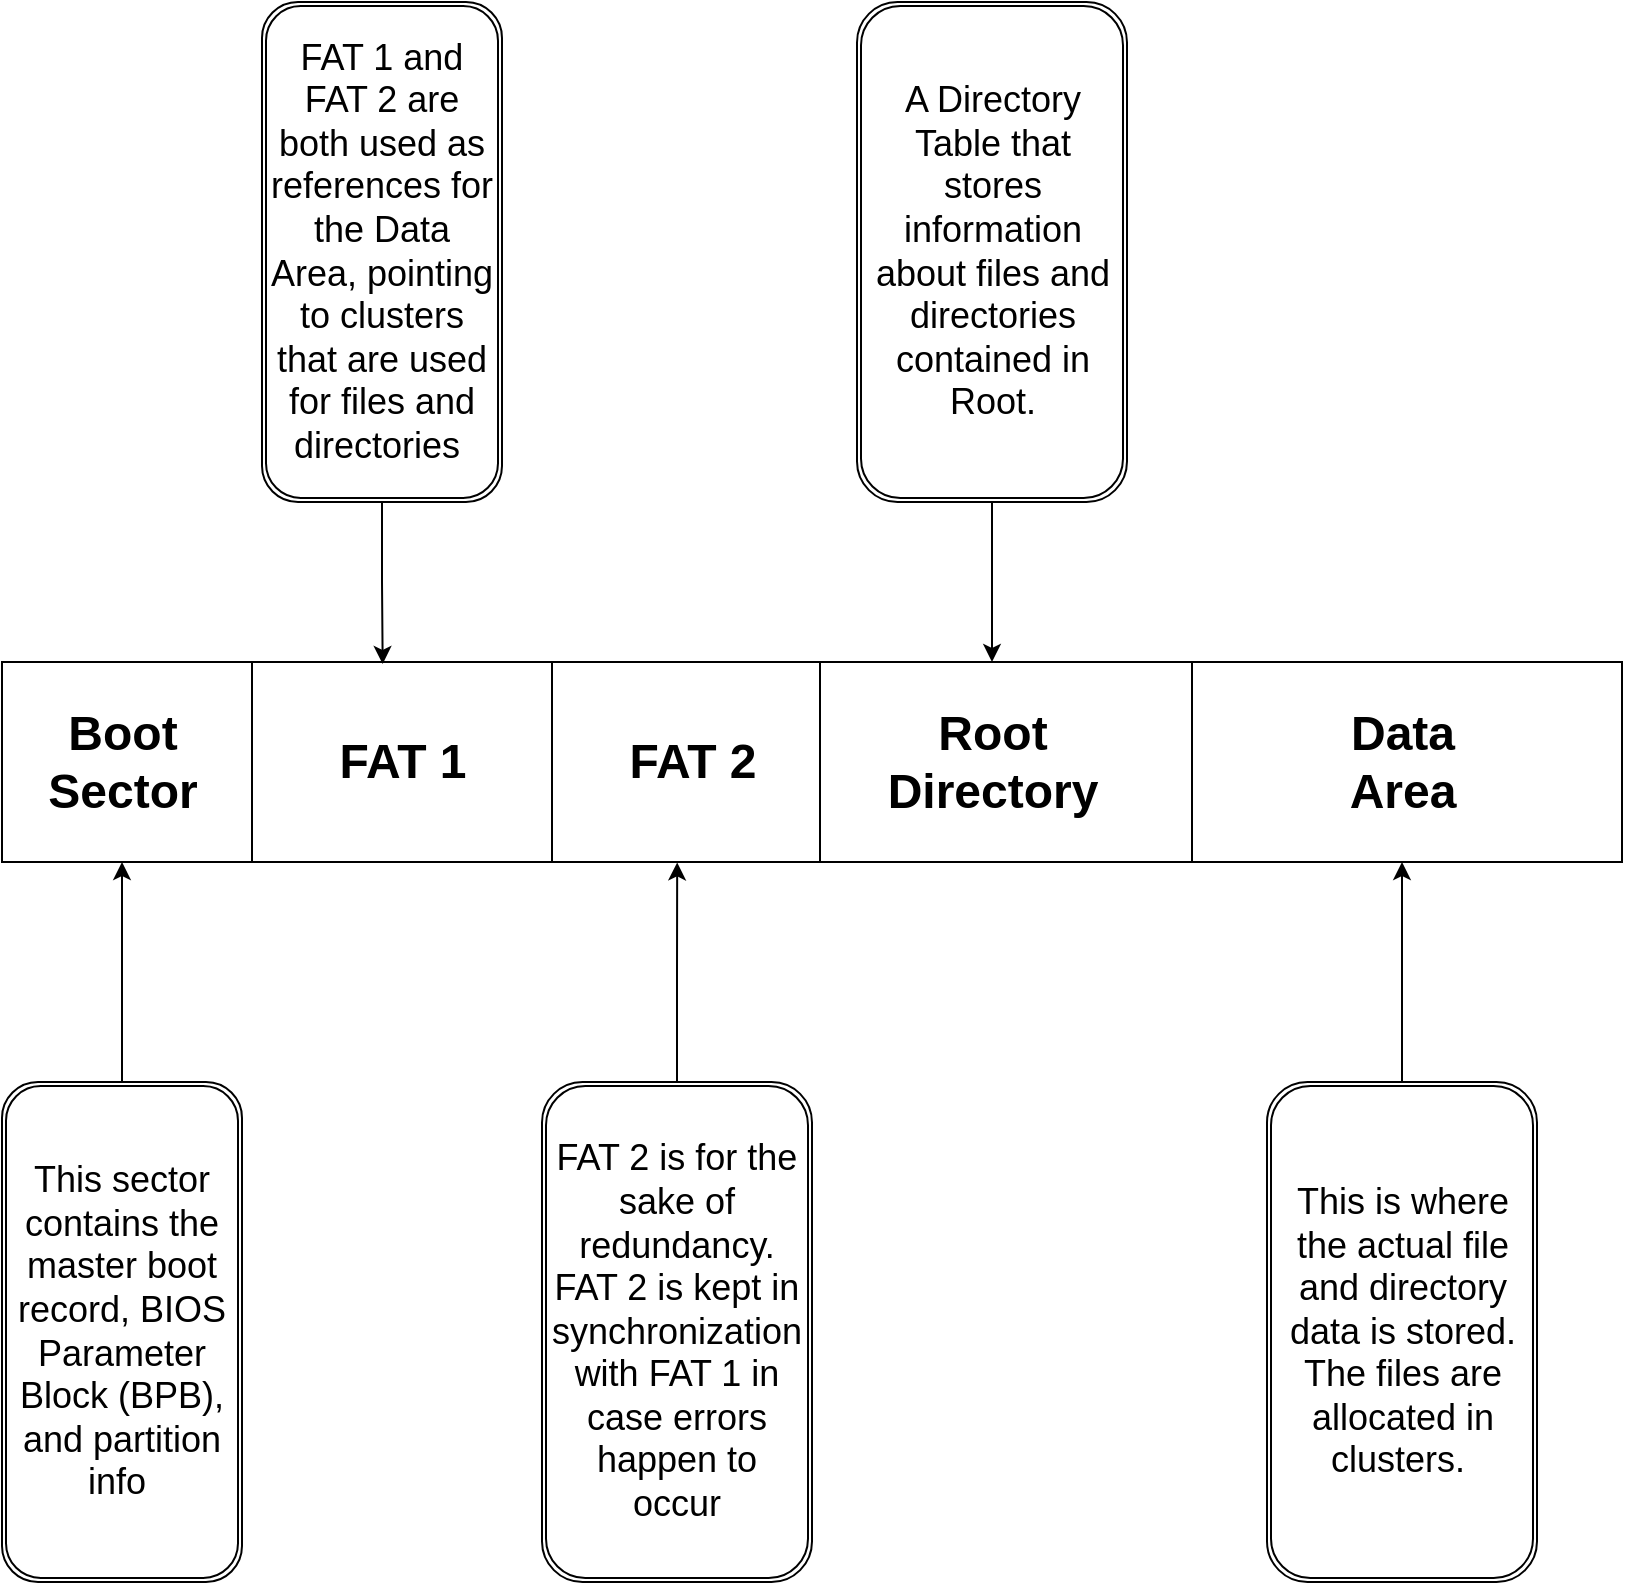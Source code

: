 <mxfile version="15.2.9" type="github">
  <diagram id="prtHgNgQTEPvFCAcTncT" name="Page-1">
    <mxGraphModel dx="1038" dy="521" grid="1" gridSize="10" guides="1" tooltips="1" connect="1" arrows="1" fold="1" page="1" pageScale="1" pageWidth="827" pageHeight="1169" math="0" shadow="0">
      <root>
        <mxCell id="0" />
        <mxCell id="1" parent="0" />
        <mxCell id="b9YMpVK1cU2BV_z4t6fd-1" value="" style="rounded=0;whiteSpace=wrap;html=1;" vertex="1" parent="1">
          <mxGeometry x="10" y="400" width="810" height="100" as="geometry" />
        </mxCell>
        <mxCell id="b9YMpVK1cU2BV_z4t6fd-9" value="Boot&lt;br&gt;Sector" style="text;strokeColor=none;fillColor=none;html=1;fontSize=24;fontStyle=1;verticalAlign=middle;align=center;" vertex="1" parent="1">
          <mxGeometry x="20" y="400" width="100" height="100" as="geometry" />
        </mxCell>
        <mxCell id="b9YMpVK1cU2BV_z4t6fd-10" value="" style="line;strokeWidth=1;direction=south;html=1;" vertex="1" parent="1">
          <mxGeometry x="414" y="400" width="10" height="100" as="geometry" />
        </mxCell>
        <mxCell id="b9YMpVK1cU2BV_z4t6fd-11" value="" style="line;strokeWidth=1;direction=south;html=1;" vertex="1" parent="1">
          <mxGeometry x="600" y="400" width="10" height="100" as="geometry" />
        </mxCell>
        <mxCell id="b9YMpVK1cU2BV_z4t6fd-12" value="" style="line;strokeWidth=1;direction=south;html=1;" vertex="1" parent="1">
          <mxGeometry x="280" y="400" width="10" height="100" as="geometry" />
        </mxCell>
        <mxCell id="b9YMpVK1cU2BV_z4t6fd-13" value="FAT 1" style="text;strokeColor=none;fillColor=none;html=1;fontSize=24;fontStyle=1;verticalAlign=middle;align=center;" vertex="1" parent="1">
          <mxGeometry x="140" y="400" width="140" height="100" as="geometry" />
        </mxCell>
        <mxCell id="b9YMpVK1cU2BV_z4t6fd-14" value="FAT 2" style="text;strokeColor=none;fillColor=none;html=1;fontSize=24;fontStyle=1;verticalAlign=middle;align=center;" vertex="1" parent="1">
          <mxGeometry x="290" y="400" width="130" height="100" as="geometry" />
        </mxCell>
        <mxCell id="b9YMpVK1cU2BV_z4t6fd-15" value="" style="line;strokeWidth=1;direction=south;html=1;" vertex="1" parent="1">
          <mxGeometry x="130" y="400" width="10" height="100" as="geometry" />
        </mxCell>
        <mxCell id="b9YMpVK1cU2BV_z4t6fd-17" value="Root&lt;br&gt;Directory" style="text;strokeColor=none;fillColor=none;html=1;fontSize=24;fontStyle=1;verticalAlign=middle;align=center;" vertex="1" parent="1">
          <mxGeometry x="420" y="400" width="170" height="100" as="geometry" />
        </mxCell>
        <mxCell id="b9YMpVK1cU2BV_z4t6fd-18" value="Data&lt;br&gt;Area" style="text;strokeColor=none;fillColor=none;html=1;fontSize=24;fontStyle=1;verticalAlign=middle;align=center;" vertex="1" parent="1">
          <mxGeometry x="600" y="400" width="220" height="100" as="geometry" />
        </mxCell>
        <mxCell id="b9YMpVK1cU2BV_z4t6fd-22" style="edgeStyle=orthogonalEdgeStyle;rounded=0;orthogonalLoop=1;jettySize=auto;html=1;entryX=0.5;entryY=1;entryDx=0;entryDy=0;" edge="1" parent="1" source="b9YMpVK1cU2BV_z4t6fd-20" target="b9YMpVK1cU2BV_z4t6fd-9">
          <mxGeometry relative="1" as="geometry" />
        </mxCell>
        <mxCell id="b9YMpVK1cU2BV_z4t6fd-20" value="&lt;font style=&quot;font-size: 18px&quot;&gt;This sector contains the master boot record, BIOS Parameter Block (BPB), and partition info&amp;nbsp;&lt;/font&gt;" style="shape=ext;double=1;rounded=1;whiteSpace=wrap;html=1;strokeWidth=1;" vertex="1" parent="1">
          <mxGeometry x="10" y="610" width="120" height="250" as="geometry" />
        </mxCell>
        <mxCell id="b9YMpVK1cU2BV_z4t6fd-26" style="edgeStyle=orthogonalEdgeStyle;rounded=0;orthogonalLoop=1;jettySize=auto;html=1;entryX=0.431;entryY=0.01;entryDx=0;entryDy=0;entryPerimeter=0;" edge="1" parent="1" source="b9YMpVK1cU2BV_z4t6fd-25" target="b9YMpVK1cU2BV_z4t6fd-13">
          <mxGeometry relative="1" as="geometry" />
        </mxCell>
        <mxCell id="b9YMpVK1cU2BV_z4t6fd-25" value="&lt;font style=&quot;font-size: 18px&quot;&gt;FAT 1 and FAT 2 are both used as references for the Data Area, pointing to clusters that are used for files and directories&amp;nbsp;&lt;/font&gt;" style="shape=ext;double=1;rounded=1;whiteSpace=wrap;html=1;strokeWidth=1;" vertex="1" parent="1">
          <mxGeometry x="140" y="70" width="120" height="250" as="geometry" />
        </mxCell>
        <mxCell id="b9YMpVK1cU2BV_z4t6fd-29" style="edgeStyle=orthogonalEdgeStyle;rounded=0;orthogonalLoop=1;jettySize=auto;html=1;entryX=0.443;entryY=1.002;entryDx=0;entryDy=0;entryPerimeter=0;" edge="1" parent="1" source="b9YMpVK1cU2BV_z4t6fd-27" target="b9YMpVK1cU2BV_z4t6fd-14">
          <mxGeometry relative="1" as="geometry" />
        </mxCell>
        <mxCell id="b9YMpVK1cU2BV_z4t6fd-27" value="&lt;span style=&quot;font-size: 18px&quot;&gt;FAT 2 is for the sake of redundancy. FAT 2 is kept in synchronization with FAT 1 in case errors happen to occur&lt;/span&gt;" style="shape=ext;double=1;rounded=1;whiteSpace=wrap;html=1;strokeWidth=1;" vertex="1" parent="1">
          <mxGeometry x="280" y="610" width="135" height="250" as="geometry" />
        </mxCell>
        <mxCell id="b9YMpVK1cU2BV_z4t6fd-31" style="edgeStyle=orthogonalEdgeStyle;rounded=0;orthogonalLoop=1;jettySize=auto;html=1;entryX=0.5;entryY=0;entryDx=0;entryDy=0;" edge="1" parent="1" source="b9YMpVK1cU2BV_z4t6fd-30" target="b9YMpVK1cU2BV_z4t6fd-17">
          <mxGeometry relative="1" as="geometry" />
        </mxCell>
        <mxCell id="b9YMpVK1cU2BV_z4t6fd-30" value="&lt;span style=&quot;font-size: 18px&quot;&gt;A Directory Table that stores information about files and directories contained in Root.&lt;/span&gt;" style="shape=ext;double=1;rounded=1;whiteSpace=wrap;html=1;strokeWidth=1;" vertex="1" parent="1">
          <mxGeometry x="437.5" y="70" width="135" height="250" as="geometry" />
        </mxCell>
        <mxCell id="b9YMpVK1cU2BV_z4t6fd-33" style="edgeStyle=orthogonalEdgeStyle;rounded=0;orthogonalLoop=1;jettySize=auto;html=1;entryX=0.5;entryY=1;entryDx=0;entryDy=0;" edge="1" parent="1" source="b9YMpVK1cU2BV_z4t6fd-32" target="b9YMpVK1cU2BV_z4t6fd-18">
          <mxGeometry relative="1" as="geometry" />
        </mxCell>
        <mxCell id="b9YMpVK1cU2BV_z4t6fd-32" value="&lt;span style=&quot;font-size: 18px&quot;&gt;This is where the actual file and directory data is stored. The files are allocated in clusters.&amp;nbsp;&lt;/span&gt;" style="shape=ext;double=1;rounded=1;whiteSpace=wrap;html=1;strokeWidth=1;" vertex="1" parent="1">
          <mxGeometry x="642.5" y="610" width="135" height="250" as="geometry" />
        </mxCell>
      </root>
    </mxGraphModel>
  </diagram>
</mxfile>
